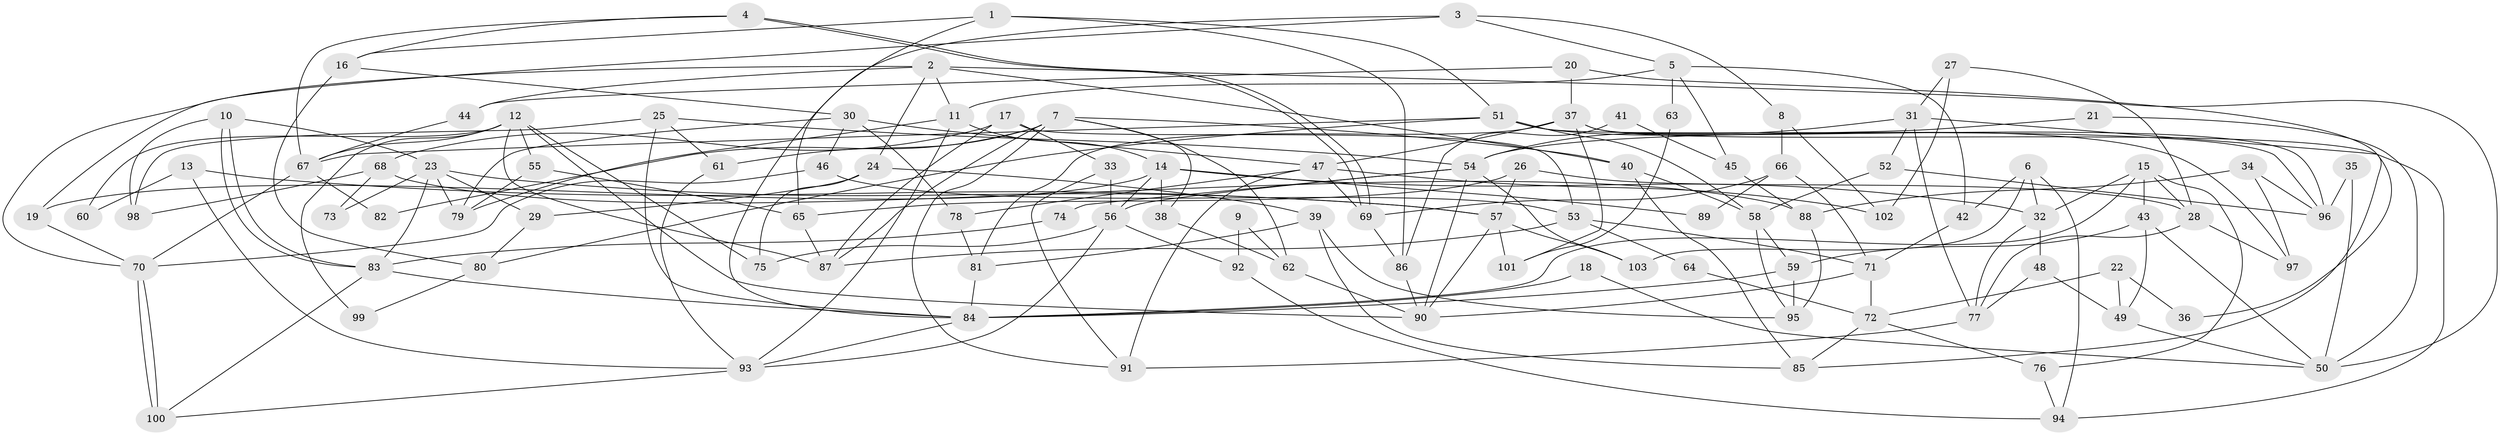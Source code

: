 // coarse degree distribution, {8: 0.046153846153846156, 9: 0.03076923076923077, 5: 0.18461538461538463, 10: 0.015384615384615385, 4: 0.2, 7: 0.06153846153846154, 3: 0.23076923076923078, 6: 0.13846153846153847, 2: 0.06153846153846154, 11: 0.015384615384615385, 12: 0.015384615384615385}
// Generated by graph-tools (version 1.1) at 2025/23/03/03/25 07:23:57]
// undirected, 103 vertices, 206 edges
graph export_dot {
graph [start="1"]
  node [color=gray90,style=filled];
  1;
  2;
  3;
  4;
  5;
  6;
  7;
  8;
  9;
  10;
  11;
  12;
  13;
  14;
  15;
  16;
  17;
  18;
  19;
  20;
  21;
  22;
  23;
  24;
  25;
  26;
  27;
  28;
  29;
  30;
  31;
  32;
  33;
  34;
  35;
  36;
  37;
  38;
  39;
  40;
  41;
  42;
  43;
  44;
  45;
  46;
  47;
  48;
  49;
  50;
  51;
  52;
  53;
  54;
  55;
  56;
  57;
  58;
  59;
  60;
  61;
  62;
  63;
  64;
  65;
  66;
  67;
  68;
  69;
  70;
  71;
  72;
  73;
  74;
  75;
  76;
  77;
  78;
  79;
  80;
  81;
  82;
  83;
  84;
  85;
  86;
  87;
  88;
  89;
  90;
  91;
  92;
  93;
  94;
  95;
  96;
  97;
  98;
  99;
  100;
  101;
  102;
  103;
  1 -- 51;
  1 -- 16;
  1 -- 65;
  1 -- 86;
  2 -- 11;
  2 -- 70;
  2 -- 24;
  2 -- 40;
  2 -- 44;
  2 -- 50;
  3 -- 84;
  3 -- 5;
  3 -- 8;
  3 -- 19;
  4 -- 67;
  4 -- 69;
  4 -- 69;
  4 -- 16;
  5 -- 11;
  5 -- 42;
  5 -- 45;
  5 -- 63;
  6 -- 94;
  6 -- 103;
  6 -- 32;
  6 -- 42;
  7 -- 87;
  7 -- 38;
  7 -- 40;
  7 -- 61;
  7 -- 62;
  7 -- 82;
  7 -- 91;
  8 -- 102;
  8 -- 66;
  9 -- 62;
  9 -- 92;
  10 -- 98;
  10 -- 83;
  10 -- 83;
  10 -- 23;
  11 -- 93;
  11 -- 79;
  11 -- 14;
  12 -- 87;
  12 -- 90;
  12 -- 55;
  12 -- 60;
  12 -- 67;
  12 -- 75;
  12 -- 99;
  13 -- 57;
  13 -- 93;
  13 -- 60;
  14 -- 32;
  14 -- 19;
  14 -- 38;
  14 -- 56;
  14 -- 89;
  15 -- 32;
  15 -- 84;
  15 -- 28;
  15 -- 43;
  15 -- 76;
  16 -- 80;
  16 -- 30;
  17 -- 33;
  17 -- 87;
  17 -- 53;
  17 -- 68;
  18 -- 50;
  18 -- 84;
  19 -- 70;
  20 -- 37;
  20 -- 44;
  20 -- 36;
  21 -- 50;
  21 -- 54;
  22 -- 72;
  22 -- 49;
  22 -- 36;
  23 -- 83;
  23 -- 29;
  23 -- 57;
  23 -- 73;
  23 -- 79;
  24 -- 75;
  24 -- 29;
  24 -- 39;
  25 -- 61;
  25 -- 54;
  25 -- 84;
  25 -- 98;
  26 -- 65;
  26 -- 57;
  26 -- 28;
  27 -- 28;
  27 -- 31;
  27 -- 102;
  28 -- 77;
  28 -- 97;
  29 -- 80;
  30 -- 78;
  30 -- 46;
  30 -- 47;
  30 -- 79;
  31 -- 77;
  31 -- 52;
  31 -- 54;
  31 -- 85;
  32 -- 48;
  32 -- 77;
  33 -- 56;
  33 -- 91;
  34 -- 97;
  34 -- 96;
  34 -- 88;
  35 -- 50;
  35 -- 96;
  37 -- 47;
  37 -- 81;
  37 -- 94;
  37 -- 96;
  37 -- 101;
  38 -- 62;
  39 -- 85;
  39 -- 81;
  39 -- 95;
  40 -- 58;
  40 -- 85;
  41 -- 86;
  41 -- 45;
  42 -- 71;
  43 -- 59;
  43 -- 49;
  43 -- 50;
  44 -- 67;
  45 -- 88;
  46 -- 70;
  46 -- 53;
  47 -- 91;
  47 -- 69;
  47 -- 78;
  47 -- 102;
  48 -- 49;
  48 -- 77;
  49 -- 50;
  51 -- 67;
  51 -- 58;
  51 -- 80;
  51 -- 96;
  51 -- 97;
  52 -- 96;
  52 -- 58;
  53 -- 64;
  53 -- 71;
  53 -- 87;
  54 -- 90;
  54 -- 56;
  54 -- 74;
  54 -- 103;
  55 -- 79;
  55 -- 65;
  56 -- 75;
  56 -- 92;
  56 -- 93;
  57 -- 90;
  57 -- 101;
  57 -- 103;
  58 -- 95;
  58 -- 59;
  59 -- 84;
  59 -- 95;
  61 -- 93;
  62 -- 90;
  63 -- 101;
  64 -- 72;
  65 -- 87;
  66 -- 69;
  66 -- 71;
  66 -- 89;
  67 -- 70;
  67 -- 82;
  68 -- 88;
  68 -- 73;
  68 -- 98;
  69 -- 86;
  70 -- 100;
  70 -- 100;
  71 -- 72;
  71 -- 90;
  72 -- 85;
  72 -- 76;
  74 -- 83;
  76 -- 94;
  77 -- 91;
  78 -- 81;
  80 -- 99;
  81 -- 84;
  83 -- 84;
  83 -- 100;
  84 -- 93;
  86 -- 90;
  88 -- 95;
  92 -- 94;
  93 -- 100;
}
